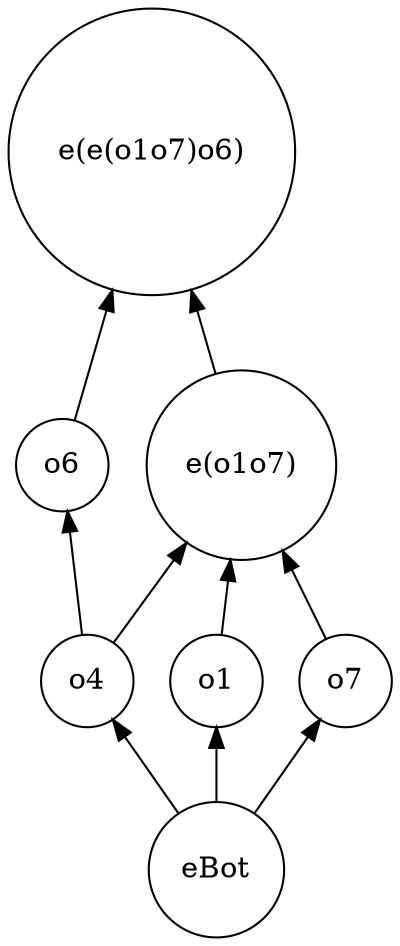 strict digraph cla_v2_o2_d {
	rankdir=BT
	o4 [shape=circle]
	o6 [shape=circle]
	o1 [shape=circle]
	eBot [shape=circle]
	o7 [shape=circle]
	"e(o1o7)" [shape=circle]
	"e(e(o1o7)o6)" [shape=circle]
	eBot -> o4
	o4 -> o6
	eBot -> o1
	eBot -> o7
	o4 -> "e(o1o7)"
	o7 -> "e(o1o7)"
	o1 -> "e(o1o7)"
	o6 -> "e(e(o1o7)o6)"
	"e(o1o7)" -> "e(e(o1o7)o6)"
}
